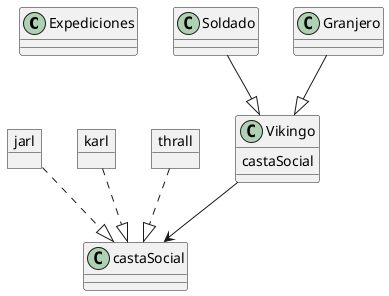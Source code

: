 @startuml vikingos

class Expediciones{

}

class Vikingo{
    castaSocial
}

class Soldado{

}
class Granjero{

}

object jarl{

}

object karl{

}

object thrall{

}

Vikingo --> castaSocial
jarl ..|> castaSocial
karl ..|> castaSocial
thrall ..|> castaSocial

Soldado --|>  Vikingo
Granjero --|> Vikingo

@enduml
